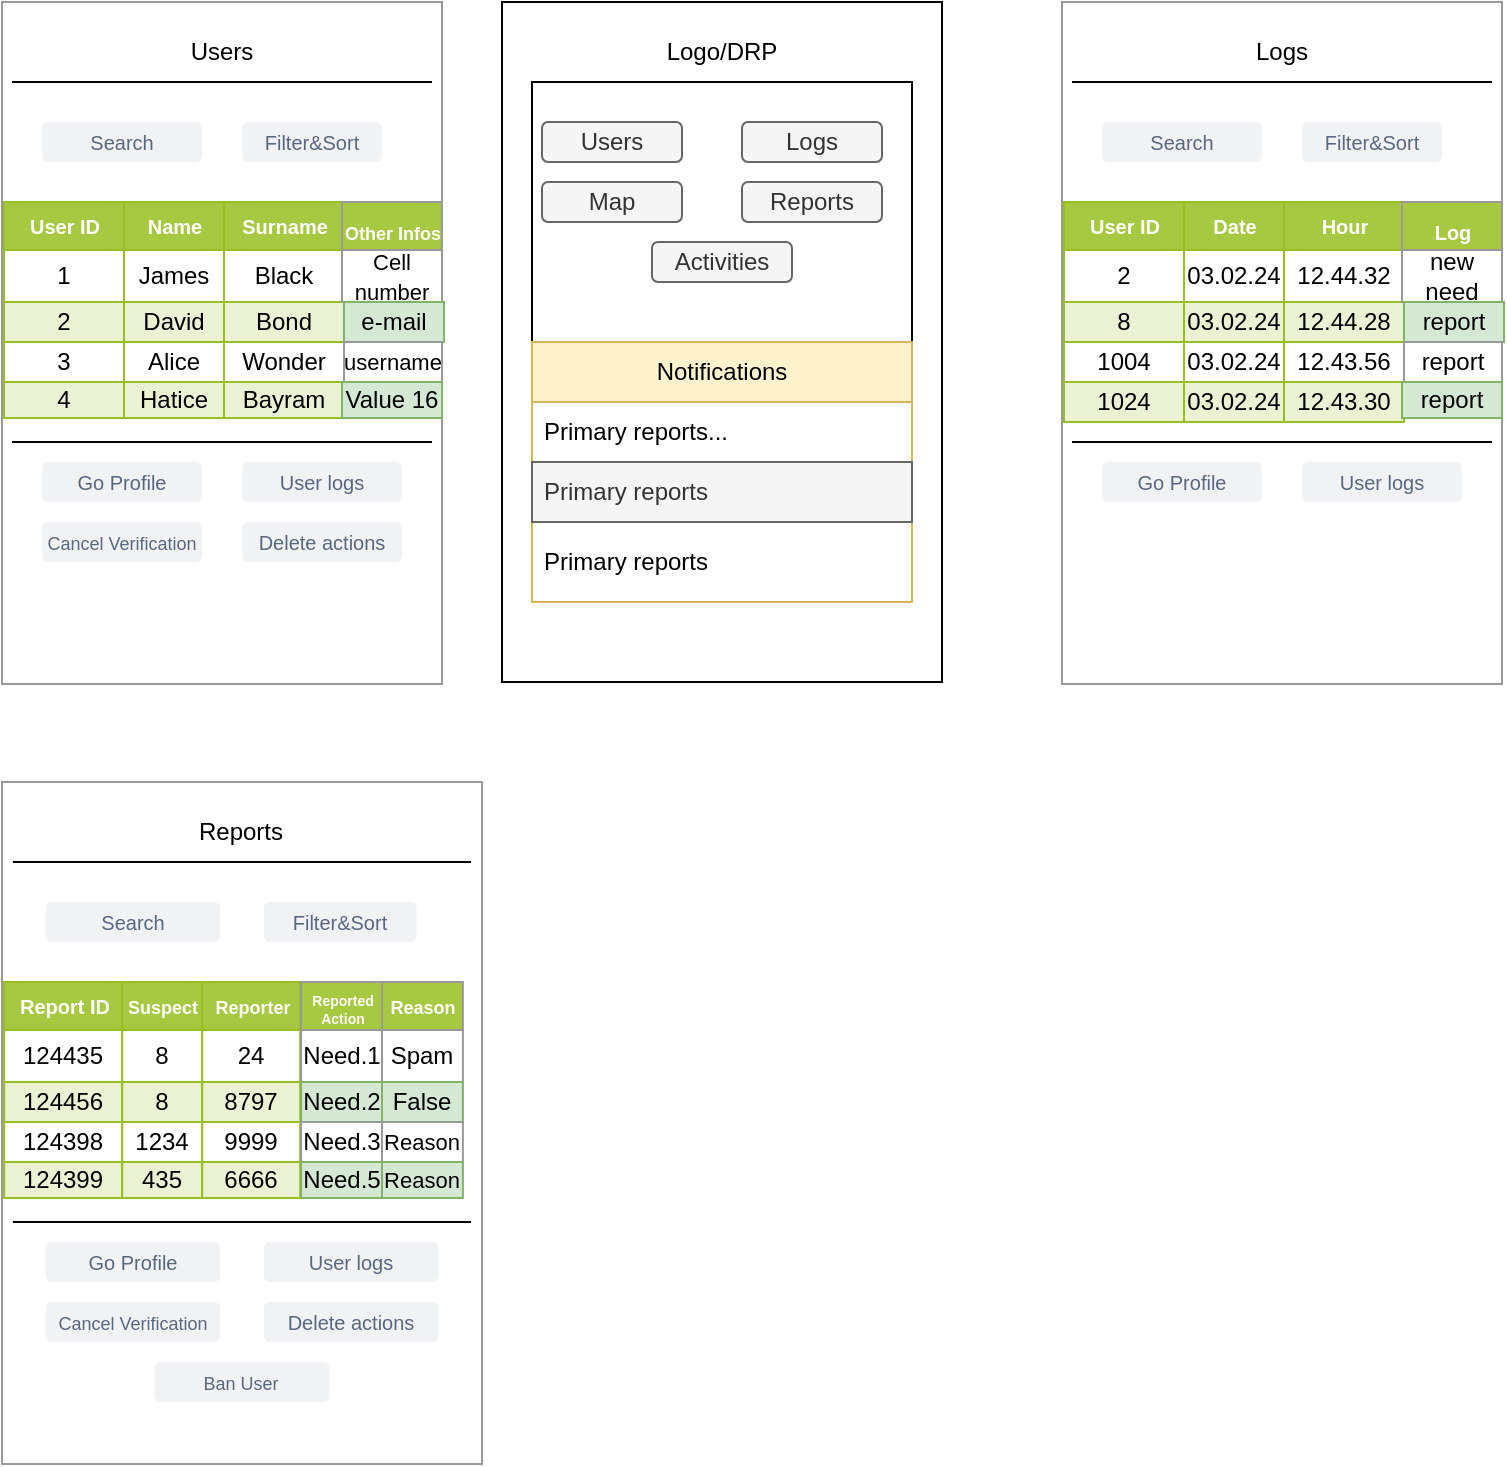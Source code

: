 <mxfile version="21.0.8" type="github">
  <diagram id="JFJ9GqwiRXFDPNCKY3ml" name="Admin">
    <mxGraphModel dx="984" dy="636" grid="1" gridSize="10" guides="1" tooltips="1" connect="1" arrows="1" fold="1" page="1" pageScale="1" pageWidth="850" pageHeight="1100" math="0" shadow="0">
      <root>
        <mxCell id="0" />
        <mxCell id="1" parent="0" />
        <mxCell id="a_XFMMOiHpq-BWFcsGN9-78" value="User" style="strokeWidth=1;shadow=0;dashed=0;align=center;html=1;shape=mxgraph.mockup.forms.rrect;rSize=0;strokeColor=#999999;fillColor=#ffffff;" parent="1" vertex="1">
          <mxGeometry x="40" y="30" width="220" height="341" as="geometry" />
        </mxCell>
        <mxCell id="a_XFMMOiHpq-BWFcsGN9-79" value="" style="strokeWidth=1;shadow=0;dashed=0;align=center;html=1;shape=mxgraph.mockup.forms.anchor;fontSize=12;fontColor=#666666;align=left;spacingLeft=0;resizeWidth=1;" parent="a_XFMMOiHpq-BWFcsGN9-78" vertex="1">
          <mxGeometry y="1" width="165" height="20" relative="1" as="geometry">
            <mxPoint x="10" y="-70" as="offset" />
          </mxGeometry>
        </mxCell>
        <mxCell id="a_XFMMOiHpq-BWFcsGN9-88" value="" style="endArrow=none;html=1;rounded=0;" parent="a_XFMMOiHpq-BWFcsGN9-78" edge="1">
          <mxGeometry width="50" height="50" relative="1" as="geometry">
            <mxPoint x="5" y="40" as="sourcePoint" />
            <mxPoint x="215" y="40" as="targetPoint" />
          </mxGeometry>
        </mxCell>
        <mxCell id="a_XFMMOiHpq-BWFcsGN9-90" value="" style="endArrow=none;html=1;rounded=0;" parent="a_XFMMOiHpq-BWFcsGN9-78" edge="1">
          <mxGeometry width="50" height="50" relative="1" as="geometry">
            <mxPoint x="5" y="220" as="sourcePoint" />
            <mxPoint x="215" y="220" as="targetPoint" />
          </mxGeometry>
        </mxCell>
        <mxCell id="a_XFMMOiHpq-BWFcsGN9-93" value="Search" style="rounded=1;fillColor=#F1F2F4;strokeColor=none;html=1;whiteSpace=wrap;fontColor=#596780;align=center;verticalAlign=middle;fontStyle=0;fontSize=10;sketch=0;" parent="a_XFMMOiHpq-BWFcsGN9-78" vertex="1">
          <mxGeometry x="20" y="60" width="80" height="20" as="geometry" />
        </mxCell>
        <mxCell id="a_XFMMOiHpq-BWFcsGN9-158" value="" style="edgeStyle=orthogonalEdgeStyle;rounded=0;orthogonalLoop=1;jettySize=auto;html=1;" parent="a_XFMMOiHpq-BWFcsGN9-78" source="a_XFMMOiHpq-BWFcsGN9-94" target="a_XFMMOiHpq-BWFcsGN9-96" edge="1">
          <mxGeometry relative="1" as="geometry" />
        </mxCell>
        <mxCell id="a_XFMMOiHpq-BWFcsGN9-94" value="" style="shape=image;html=1;verticalAlign=top;verticalLabelPosition=bottom;labelBackgroundColor=#ffffff;imageAspect=0;aspect=fixed;image=https://cdn3.iconfinder.com/data/icons/strokeline/128/revisi_03-128.png" parent="a_XFMMOiHpq-BWFcsGN9-78" vertex="1">
          <mxGeometry x="80" y="130" width="20" height="20" as="geometry" />
        </mxCell>
        <mxCell id="a_XFMMOiHpq-BWFcsGN9-95" value="Filter&amp;amp;Sort" style="rounded=1;fillColor=#F1F2F4;strokeColor=none;html=1;whiteSpace=wrap;fontColor=#596780;align=center;verticalAlign=middle;fontStyle=0;fontSize=10;sketch=0;" parent="a_XFMMOiHpq-BWFcsGN9-78" vertex="1">
          <mxGeometry x="120" y="60" width="70" height="20" as="geometry" />
        </mxCell>
        <mxCell id="a_XFMMOiHpq-BWFcsGN9-96" value="Assets" style="childLayout=tableLayout;recursiveResize=0;strokeColor=#98bf21;fillColor=#FF9999;shadow=0;" parent="a_XFMMOiHpq-BWFcsGN9-78" vertex="1">
          <mxGeometry x="1" y="100" width="170" height="107.5" as="geometry" />
        </mxCell>
        <mxCell id="a_XFMMOiHpq-BWFcsGN9-97" style="shape=tableRow;horizontal=0;startSize=0;swimlaneHead=0;swimlaneBody=0;top=0;left=0;bottom=0;right=0;dropTarget=0;collapsible=0;recursiveResize=0;expand=0;fontStyle=0;strokeColor=inherit;fillColor=#ffffff;" parent="a_XFMMOiHpq-BWFcsGN9-96" vertex="1">
          <mxGeometry width="170" height="24" as="geometry" />
        </mxCell>
        <mxCell id="a_XFMMOiHpq-BWFcsGN9-98" value="&lt;font style=&quot;font-size: 10px;&quot;&gt;User ID&lt;/font&gt;" style="connectable=0;recursiveResize=0;strokeColor=inherit;fillColor=#A7C942;align=center;fontStyle=1;fontColor=#FFFFFF;html=1;" parent="a_XFMMOiHpq-BWFcsGN9-97" vertex="1">
          <mxGeometry width="60" height="24" as="geometry">
            <mxRectangle width="60" height="24" as="alternateBounds" />
          </mxGeometry>
        </mxCell>
        <mxCell id="a_XFMMOiHpq-BWFcsGN9-99" value="&lt;font style=&quot;font-size: 10px;&quot;&gt;Name&lt;/font&gt;" style="connectable=0;recursiveResize=0;strokeColor=inherit;fillColor=#A7C942;align=center;fontStyle=1;fontColor=#FFFFFF;html=1;" parent="a_XFMMOiHpq-BWFcsGN9-97" vertex="1">
          <mxGeometry x="60" width="50" height="24" as="geometry">
            <mxRectangle width="50" height="24" as="alternateBounds" />
          </mxGeometry>
        </mxCell>
        <mxCell id="a_XFMMOiHpq-BWFcsGN9-100" value="&lt;font style=&quot;font-size: 10px;&quot;&gt;Surname&lt;/font&gt;" style="connectable=0;recursiveResize=0;strokeColor=inherit;fillColor=#A7C942;align=center;fontStyle=1;fontColor=#FFFFFF;html=1;" parent="a_XFMMOiHpq-BWFcsGN9-97" vertex="1">
          <mxGeometry x="110" width="60" height="24" as="geometry">
            <mxRectangle width="60" height="24" as="alternateBounds" />
          </mxGeometry>
        </mxCell>
        <mxCell id="a_XFMMOiHpq-BWFcsGN9-101" value="" style="shape=tableRow;horizontal=0;startSize=0;swimlaneHead=0;swimlaneBody=0;top=0;left=0;bottom=0;right=0;dropTarget=0;collapsible=0;recursiveResize=0;expand=0;fontStyle=0;strokeColor=inherit;fillColor=#ffffff;" parent="a_XFMMOiHpq-BWFcsGN9-96" vertex="1">
          <mxGeometry y="24" width="170" height="26" as="geometry" />
        </mxCell>
        <mxCell id="a_XFMMOiHpq-BWFcsGN9-102" value="1" style="connectable=0;recursiveResize=0;strokeColor=inherit;fillColor=inherit;align=center;whiteSpace=wrap;html=1;" parent="a_XFMMOiHpq-BWFcsGN9-101" vertex="1">
          <mxGeometry width="60" height="26" as="geometry">
            <mxRectangle width="60" height="26" as="alternateBounds" />
          </mxGeometry>
        </mxCell>
        <mxCell id="a_XFMMOiHpq-BWFcsGN9-103" value="James" style="connectable=0;recursiveResize=0;strokeColor=inherit;fillColor=inherit;align=center;whiteSpace=wrap;html=1;" parent="a_XFMMOiHpq-BWFcsGN9-101" vertex="1">
          <mxGeometry x="60" width="50" height="26" as="geometry">
            <mxRectangle width="50" height="26" as="alternateBounds" />
          </mxGeometry>
        </mxCell>
        <mxCell id="a_XFMMOiHpq-BWFcsGN9-104" value="Black" style="connectable=0;recursiveResize=0;strokeColor=inherit;fillColor=inherit;align=center;whiteSpace=wrap;html=1;" parent="a_XFMMOiHpq-BWFcsGN9-101" vertex="1">
          <mxGeometry x="110" width="60" height="26" as="geometry">
            <mxRectangle width="60" height="26" as="alternateBounds" />
          </mxGeometry>
        </mxCell>
        <mxCell id="a_XFMMOiHpq-BWFcsGN9-105" value="" style="shape=tableRow;horizontal=0;startSize=0;swimlaneHead=0;swimlaneBody=0;top=0;left=0;bottom=0;right=0;dropTarget=0;collapsible=0;recursiveResize=0;expand=0;fontStyle=1;strokeColor=inherit;fillColor=#EAF2D3;" parent="a_XFMMOiHpq-BWFcsGN9-96" vertex="1">
          <mxGeometry y="50" width="170" height="20" as="geometry" />
        </mxCell>
        <mxCell id="a_XFMMOiHpq-BWFcsGN9-106" value="2" style="connectable=0;recursiveResize=0;strokeColor=inherit;fillColor=inherit;whiteSpace=wrap;html=1;" parent="a_XFMMOiHpq-BWFcsGN9-105" vertex="1">
          <mxGeometry width="60" height="20" as="geometry">
            <mxRectangle width="60" height="20" as="alternateBounds" />
          </mxGeometry>
        </mxCell>
        <mxCell id="a_XFMMOiHpq-BWFcsGN9-107" value="David" style="connectable=0;recursiveResize=0;strokeColor=inherit;fillColor=inherit;whiteSpace=wrap;html=1;" parent="a_XFMMOiHpq-BWFcsGN9-105" vertex="1">
          <mxGeometry x="60" width="50" height="20" as="geometry">
            <mxRectangle width="50" height="20" as="alternateBounds" />
          </mxGeometry>
        </mxCell>
        <mxCell id="a_XFMMOiHpq-BWFcsGN9-108" value="Bond" style="connectable=0;recursiveResize=0;strokeColor=inherit;fillColor=inherit;whiteSpace=wrap;html=1;" parent="a_XFMMOiHpq-BWFcsGN9-105" vertex="1">
          <mxGeometry x="110" width="60" height="20" as="geometry">
            <mxRectangle width="60" height="20" as="alternateBounds" />
          </mxGeometry>
        </mxCell>
        <mxCell id="a_XFMMOiHpq-BWFcsGN9-109" value="" style="shape=tableRow;horizontal=0;startSize=0;swimlaneHead=0;swimlaneBody=0;top=0;left=0;bottom=0;right=0;dropTarget=0;collapsible=0;recursiveResize=0;expand=0;fontStyle=0;strokeColor=inherit;fillColor=#ffffff;" parent="a_XFMMOiHpq-BWFcsGN9-96" vertex="1">
          <mxGeometry y="70" width="170" height="20" as="geometry" />
        </mxCell>
        <mxCell id="a_XFMMOiHpq-BWFcsGN9-110" value="3" style="connectable=0;recursiveResize=0;strokeColor=inherit;fillColor=inherit;fontStyle=0;align=center;whiteSpace=wrap;html=1;" parent="a_XFMMOiHpq-BWFcsGN9-109" vertex="1">
          <mxGeometry width="60" height="20" as="geometry">
            <mxRectangle width="60" height="20" as="alternateBounds" />
          </mxGeometry>
        </mxCell>
        <mxCell id="a_XFMMOiHpq-BWFcsGN9-111" value="Alice" style="connectable=0;recursiveResize=0;strokeColor=inherit;fillColor=inherit;fontStyle=0;align=center;whiteSpace=wrap;html=1;" parent="a_XFMMOiHpq-BWFcsGN9-109" vertex="1">
          <mxGeometry x="60" width="50" height="20" as="geometry">
            <mxRectangle width="50" height="20" as="alternateBounds" />
          </mxGeometry>
        </mxCell>
        <mxCell id="a_XFMMOiHpq-BWFcsGN9-112" value="Wonder" style="connectable=0;recursiveResize=0;strokeColor=inherit;fillColor=inherit;fontStyle=0;align=center;whiteSpace=wrap;html=1;" parent="a_XFMMOiHpq-BWFcsGN9-109" vertex="1">
          <mxGeometry x="110" width="60" height="20" as="geometry">
            <mxRectangle width="60" height="20" as="alternateBounds" />
          </mxGeometry>
        </mxCell>
        <mxCell id="a_XFMMOiHpq-BWFcsGN9-113" value="" style="shape=tableRow;horizontal=0;startSize=0;swimlaneHead=0;swimlaneBody=0;top=0;left=0;bottom=0;right=0;dropTarget=0;collapsible=0;recursiveResize=0;expand=0;fontStyle=1;strokeColor=inherit;fillColor=#EAF2D3;" parent="a_XFMMOiHpq-BWFcsGN9-96" vertex="1">
          <mxGeometry y="90" width="170" height="18" as="geometry" />
        </mxCell>
        <mxCell id="a_XFMMOiHpq-BWFcsGN9-114" value="4" style="connectable=0;recursiveResize=0;strokeColor=inherit;fillColor=inherit;whiteSpace=wrap;html=1;" parent="a_XFMMOiHpq-BWFcsGN9-113" vertex="1">
          <mxGeometry width="60" height="18" as="geometry">
            <mxRectangle width="60" height="18" as="alternateBounds" />
          </mxGeometry>
        </mxCell>
        <mxCell id="a_XFMMOiHpq-BWFcsGN9-115" value="Hatice" style="connectable=0;recursiveResize=0;strokeColor=inherit;fillColor=inherit;whiteSpace=wrap;html=1;" parent="a_XFMMOiHpq-BWFcsGN9-113" vertex="1">
          <mxGeometry x="60" width="50" height="18" as="geometry">
            <mxRectangle width="50" height="18" as="alternateBounds" />
          </mxGeometry>
        </mxCell>
        <mxCell id="a_XFMMOiHpq-BWFcsGN9-116" value="Bayram" style="connectable=0;recursiveResize=0;strokeColor=inherit;fillColor=inherit;whiteSpace=wrap;html=1;" parent="a_XFMMOiHpq-BWFcsGN9-113" vertex="1">
          <mxGeometry x="110" width="60" height="18" as="geometry">
            <mxRectangle width="60" height="18" as="alternateBounds" />
          </mxGeometry>
        </mxCell>
        <mxCell id="a_XFMMOiHpq-BWFcsGN9-117" value="&lt;font style=&quot;font-size: 9px;&quot;&gt;Other Infos&lt;/font&gt;" style="connectable=0;recursiveResize=0;strokeColor=inherit;fillColor=#A7C942;align=center;fontStyle=1;fontColor=#FFFFFF;html=1;" parent="a_XFMMOiHpq-BWFcsGN9-78" vertex="1">
          <mxGeometry x="170" y="100" width="50" height="30" as="geometry">
            <mxRectangle width="57" height="24" as="alternateBounds" />
          </mxGeometry>
        </mxCell>
        <mxCell id="a_XFMMOiHpq-BWFcsGN9-118" value="&lt;font style=&quot;font-size: 11px;&quot;&gt;Cell number&lt;/font&gt;" style="connectable=0;recursiveResize=0;strokeColor=inherit;fillColor=inherit;align=center;whiteSpace=wrap;html=1;" parent="a_XFMMOiHpq-BWFcsGN9-78" vertex="1">
          <mxGeometry x="170" y="124" width="50" height="26" as="geometry">
            <mxRectangle width="57" height="26" as="alternateBounds" />
          </mxGeometry>
        </mxCell>
        <mxCell id="a_XFMMOiHpq-BWFcsGN9-119" value="e-mail" style="connectable=0;recursiveResize=0;strokeColor=#82b366;fillColor=#d5e8d4;whiteSpace=wrap;html=1;" parent="a_XFMMOiHpq-BWFcsGN9-78" vertex="1">
          <mxGeometry x="171" y="150" width="50" height="20" as="geometry">
            <mxRectangle width="57" height="20" as="alternateBounds" />
          </mxGeometry>
        </mxCell>
        <mxCell id="a_XFMMOiHpq-BWFcsGN9-120" value="&lt;font style=&quot;font-size: 11px;&quot;&gt;username&lt;/font&gt;" style="connectable=0;recursiveResize=0;strokeColor=inherit;fillColor=inherit;fontStyle=0;align=center;whiteSpace=wrap;html=1;" parent="a_XFMMOiHpq-BWFcsGN9-78" vertex="1">
          <mxGeometry x="171" y="170" width="49" height="20" as="geometry">
            <mxRectangle width="57" height="20" as="alternateBounds" />
          </mxGeometry>
        </mxCell>
        <mxCell id="a_XFMMOiHpq-BWFcsGN9-121" value="Value 16" style="connectable=0;recursiveResize=0;strokeColor=#82b366;fillColor=#d5e8d4;whiteSpace=wrap;html=1;" parent="a_XFMMOiHpq-BWFcsGN9-78" vertex="1">
          <mxGeometry x="170" y="190" width="50" height="18" as="geometry">
            <mxRectangle width="57" height="18" as="alternateBounds" />
          </mxGeometry>
        </mxCell>
        <mxCell id="b4JDt71XPenhXXQClvil-2" value="&lt;font style=&quot;font-size: 9px;&quot;&gt;Cancel Verification&lt;/font&gt;" style="rounded=1;fillColor=#F1F2F4;strokeColor=none;html=1;whiteSpace=wrap;fontColor=#596780;align=center;verticalAlign=middle;fontStyle=0;fontSize=10;sketch=0;" parent="a_XFMMOiHpq-BWFcsGN9-78" vertex="1">
          <mxGeometry x="20" y="260" width="80" height="20" as="geometry" />
        </mxCell>
        <mxCell id="b4JDt71XPenhXXQClvil-3" value="Go Profile" style="rounded=1;fillColor=#F1F2F4;strokeColor=none;html=1;whiteSpace=wrap;fontColor=#596780;align=center;verticalAlign=middle;fontStyle=0;fontSize=10;sketch=0;" parent="a_XFMMOiHpq-BWFcsGN9-78" vertex="1">
          <mxGeometry x="20" y="230" width="80" height="20" as="geometry" />
        </mxCell>
        <mxCell id="btHB53rSfQR_qLDZDfpf-1" value="User logs" style="rounded=1;fillColor=#F1F2F4;strokeColor=none;html=1;whiteSpace=wrap;fontColor=#596780;align=center;verticalAlign=middle;fontStyle=0;fontSize=10;sketch=0;" parent="a_XFMMOiHpq-BWFcsGN9-78" vertex="1">
          <mxGeometry x="120" y="230" width="80" height="20" as="geometry" />
        </mxCell>
        <mxCell id="btHB53rSfQR_qLDZDfpf-2" value="Delete actions" style="rounded=1;fillColor=#F1F2F4;strokeColor=none;html=1;whiteSpace=wrap;fontColor=#596780;align=center;verticalAlign=middle;fontStyle=0;fontSize=10;sketch=0;" parent="a_XFMMOiHpq-BWFcsGN9-78" vertex="1">
          <mxGeometry x="120" y="260" width="80" height="20" as="geometry" />
        </mxCell>
        <mxCell id="WUFlmhBa6XlnUW2gZRYd-40" value="Users" style="text;html=1;strokeColor=none;fillColor=none;align=center;verticalAlign=middle;whiteSpace=wrap;rounded=0;" vertex="1" parent="a_XFMMOiHpq-BWFcsGN9-78">
          <mxGeometry x="80" y="10" width="60" height="30" as="geometry" />
        </mxCell>
        <mxCell id="a_XFMMOiHpq-BWFcsGN9-122" value="" style="rounded=0;whiteSpace=wrap;html=1;" parent="1" vertex="1">
          <mxGeometry x="290" y="30" width="220" height="340" as="geometry" />
        </mxCell>
        <mxCell id="a_XFMMOiHpq-BWFcsGN9-123" value="" style="rounded=0;whiteSpace=wrap;html=1;" parent="1" vertex="1">
          <mxGeometry x="305" y="70" width="190" height="260" as="geometry" />
        </mxCell>
        <mxCell id="a_XFMMOiHpq-BWFcsGN9-153" value="Users" style="rounded=1;whiteSpace=wrap;html=1;fillColor=#f5f5f5;fontColor=#333333;strokeColor=#666666;" parent="1" vertex="1">
          <mxGeometry x="310" y="90" width="70" height="20" as="geometry" />
        </mxCell>
        <mxCell id="a_XFMMOiHpq-BWFcsGN9-154" value="Reports" style="rounded=1;whiteSpace=wrap;html=1;fillColor=#f5f5f5;fontColor=#333333;strokeColor=#666666;" parent="1" vertex="1">
          <mxGeometry x="410" y="120" width="70" height="20" as="geometry" />
        </mxCell>
        <mxCell id="a_XFMMOiHpq-BWFcsGN9-155" value="Logs" style="rounded=1;whiteSpace=wrap;html=1;fillColor=#f5f5f5;fontColor=#333333;strokeColor=#666666;" parent="1" vertex="1">
          <mxGeometry x="410" y="90" width="70" height="20" as="geometry" />
        </mxCell>
        <mxCell id="a_XFMMOiHpq-BWFcsGN9-80" value="Logo/DRP" style="text;html=1;strokeColor=none;fillColor=none;align=center;verticalAlign=middle;whiteSpace=wrap;rounded=0;" parent="1" vertex="1">
          <mxGeometry x="370" y="40" width="60" height="30" as="geometry" />
        </mxCell>
        <mxCell id="a_XFMMOiHpq-BWFcsGN9-159" value="Map" style="rounded=1;whiteSpace=wrap;html=1;fillColor=#f5f5f5;fontColor=#333333;strokeColor=#666666;" parent="1" vertex="1">
          <mxGeometry x="310" y="120" width="70" height="20" as="geometry" />
        </mxCell>
        <mxCell id="sBo2OwozDo9wRwstZSFg-1" value="Activities" style="rounded=1;whiteSpace=wrap;html=1;fillColor=#f5f5f5;fontColor=#333333;strokeColor=#666666;" parent="1" vertex="1">
          <mxGeometry x="365" y="150" width="70" height="20" as="geometry" />
        </mxCell>
        <mxCell id="sBo2OwozDo9wRwstZSFg-2" value="Notifications" style="swimlane;fontStyle=0;childLayout=stackLayout;horizontal=1;startSize=30;horizontalStack=0;resizeParent=1;resizeParentMax=0;resizeLast=0;collapsible=1;marginBottom=0;whiteSpace=wrap;html=1;fillColor=#fff2cc;strokeColor=#d6b656;" parent="1" vertex="1">
          <mxGeometry x="305" y="200" width="190" height="130" as="geometry">
            <mxRectangle x="305" y="200" width="60" height="30" as="alternateBounds" />
          </mxGeometry>
        </mxCell>
        <mxCell id="sBo2OwozDo9wRwstZSFg-3" value="Primary reports..." style="text;align=left;verticalAlign=middle;spacingLeft=4;spacingRight=4;overflow=hidden;points=[[0,0.5],[1,0.5]];portConstraint=eastwest;rotatable=0;whiteSpace=wrap;html=1;" parent="sBo2OwozDo9wRwstZSFg-2" vertex="1">
          <mxGeometry y="30" width="190" height="30" as="geometry" />
        </mxCell>
        <mxCell id="sBo2OwozDo9wRwstZSFg-4" value="Primary reports" style="text;strokeColor=#666666;fillColor=#f5f5f5;align=left;verticalAlign=middle;spacingLeft=4;spacingRight=4;overflow=hidden;points=[[0,0.5],[1,0.5]];portConstraint=eastwest;rotatable=0;whiteSpace=wrap;html=1;fontColor=#333333;" parent="sBo2OwozDo9wRwstZSFg-2" vertex="1">
          <mxGeometry y="60" width="190" height="30" as="geometry" />
        </mxCell>
        <mxCell id="sBo2OwozDo9wRwstZSFg-5" value="Primary reports" style="text;strokeColor=none;fillColor=none;align=left;verticalAlign=middle;spacingLeft=4;spacingRight=4;overflow=hidden;points=[[0,0.5],[1,0.5]];portConstraint=eastwest;rotatable=0;whiteSpace=wrap;html=1;" parent="sBo2OwozDo9wRwstZSFg-2" vertex="1">
          <mxGeometry y="90" width="190" height="40" as="geometry" />
        </mxCell>
        <mxCell id="WUFlmhBa6XlnUW2gZRYd-1" value="" style="strokeWidth=1;shadow=0;dashed=0;align=center;html=1;shape=mxgraph.mockup.forms.rrect;rSize=0;strokeColor=#999999;fillColor=#ffffff;" vertex="1" parent="1">
          <mxGeometry x="570" y="30" width="220" height="341" as="geometry" />
        </mxCell>
        <mxCell id="WUFlmhBa6XlnUW2gZRYd-2" value="" style="strokeWidth=1;shadow=0;dashed=0;align=center;html=1;shape=mxgraph.mockup.forms.anchor;fontSize=12;fontColor=#666666;align=left;spacingLeft=0;resizeWidth=1;" vertex="1" parent="WUFlmhBa6XlnUW2gZRYd-1">
          <mxGeometry y="1" width="165" height="20" relative="1" as="geometry">
            <mxPoint x="10" y="-70" as="offset" />
          </mxGeometry>
        </mxCell>
        <mxCell id="WUFlmhBa6XlnUW2gZRYd-3" value="" style="endArrow=none;html=1;rounded=0;" edge="1" parent="WUFlmhBa6XlnUW2gZRYd-1">
          <mxGeometry width="50" height="50" relative="1" as="geometry">
            <mxPoint x="5" y="40" as="sourcePoint" />
            <mxPoint x="215" y="40" as="targetPoint" />
          </mxGeometry>
        </mxCell>
        <mxCell id="WUFlmhBa6XlnUW2gZRYd-4" value="" style="endArrow=none;html=1;rounded=0;" edge="1" parent="WUFlmhBa6XlnUW2gZRYd-1">
          <mxGeometry width="50" height="50" relative="1" as="geometry">
            <mxPoint x="5" y="220" as="sourcePoint" />
            <mxPoint x="215" y="220" as="targetPoint" />
          </mxGeometry>
        </mxCell>
        <mxCell id="WUFlmhBa6XlnUW2gZRYd-5" value="Search" style="rounded=1;fillColor=#F1F2F4;strokeColor=none;html=1;whiteSpace=wrap;fontColor=#596780;align=center;verticalAlign=middle;fontStyle=0;fontSize=10;sketch=0;" vertex="1" parent="WUFlmhBa6XlnUW2gZRYd-1">
          <mxGeometry x="20" y="60" width="80" height="20" as="geometry" />
        </mxCell>
        <mxCell id="WUFlmhBa6XlnUW2gZRYd-6" value="" style="edgeStyle=orthogonalEdgeStyle;rounded=0;orthogonalLoop=1;jettySize=auto;html=1;" edge="1" parent="WUFlmhBa6XlnUW2gZRYd-1" source="WUFlmhBa6XlnUW2gZRYd-7" target="WUFlmhBa6XlnUW2gZRYd-9">
          <mxGeometry relative="1" as="geometry" />
        </mxCell>
        <mxCell id="WUFlmhBa6XlnUW2gZRYd-7" value="" style="shape=image;html=1;verticalAlign=top;verticalLabelPosition=bottom;labelBackgroundColor=#ffffff;imageAspect=0;aspect=fixed;image=https://cdn3.iconfinder.com/data/icons/strokeline/128/revisi_03-128.png" vertex="1" parent="WUFlmhBa6XlnUW2gZRYd-1">
          <mxGeometry x="80" y="130" width="20" height="20" as="geometry" />
        </mxCell>
        <mxCell id="WUFlmhBa6XlnUW2gZRYd-8" value="Filter&amp;amp;Sort" style="rounded=1;fillColor=#F1F2F4;strokeColor=none;html=1;whiteSpace=wrap;fontColor=#596780;align=center;verticalAlign=middle;fontStyle=0;fontSize=10;sketch=0;" vertex="1" parent="WUFlmhBa6XlnUW2gZRYd-1">
          <mxGeometry x="120" y="60" width="70" height="20" as="geometry" />
        </mxCell>
        <mxCell id="WUFlmhBa6XlnUW2gZRYd-9" value="Assets" style="childLayout=tableLayout;recursiveResize=0;strokeColor=#98bf21;fillColor=#FF9999;shadow=0;" vertex="1" parent="WUFlmhBa6XlnUW2gZRYd-1">
          <mxGeometry x="1" y="100" width="170" height="109.5" as="geometry" />
        </mxCell>
        <mxCell id="WUFlmhBa6XlnUW2gZRYd-10" style="shape=tableRow;horizontal=0;startSize=0;swimlaneHead=0;swimlaneBody=0;top=0;left=0;bottom=0;right=0;dropTarget=0;collapsible=0;recursiveResize=0;expand=0;fontStyle=0;strokeColor=inherit;fillColor=#ffffff;" vertex="1" parent="WUFlmhBa6XlnUW2gZRYd-9">
          <mxGeometry width="170" height="24" as="geometry" />
        </mxCell>
        <mxCell id="WUFlmhBa6XlnUW2gZRYd-11" value="&lt;font style=&quot;font-size: 10px;&quot;&gt;User ID&lt;/font&gt;" style="connectable=0;recursiveResize=0;strokeColor=inherit;fillColor=#A7C942;align=center;fontStyle=1;fontColor=#FFFFFF;html=1;" vertex="1" parent="WUFlmhBa6XlnUW2gZRYd-10">
          <mxGeometry width="60" height="24" as="geometry">
            <mxRectangle width="60" height="24" as="alternateBounds" />
          </mxGeometry>
        </mxCell>
        <mxCell id="WUFlmhBa6XlnUW2gZRYd-12" value="&lt;span style=&quot;font-size: 10px;&quot;&gt;Date&lt;/span&gt;" style="connectable=0;recursiveResize=0;strokeColor=inherit;fillColor=#A7C942;align=center;fontStyle=1;fontColor=#FFFFFF;html=1;" vertex="1" parent="WUFlmhBa6XlnUW2gZRYd-10">
          <mxGeometry x="60" width="50" height="24" as="geometry">
            <mxRectangle width="50" height="24" as="alternateBounds" />
          </mxGeometry>
        </mxCell>
        <mxCell id="WUFlmhBa6XlnUW2gZRYd-13" value="&lt;font style=&quot;font-size: 10px;&quot;&gt;Hour&lt;/font&gt;" style="connectable=0;recursiveResize=0;strokeColor=inherit;fillColor=#A7C942;align=center;fontStyle=1;fontColor=#FFFFFF;html=1;" vertex="1" parent="WUFlmhBa6XlnUW2gZRYd-10">
          <mxGeometry x="110" width="60" height="24" as="geometry">
            <mxRectangle width="60" height="24" as="alternateBounds" />
          </mxGeometry>
        </mxCell>
        <mxCell id="WUFlmhBa6XlnUW2gZRYd-14" value="" style="shape=tableRow;horizontal=0;startSize=0;swimlaneHead=0;swimlaneBody=0;top=0;left=0;bottom=0;right=0;dropTarget=0;collapsible=0;recursiveResize=0;expand=0;fontStyle=0;strokeColor=inherit;fillColor=#ffffff;" vertex="1" parent="WUFlmhBa6XlnUW2gZRYd-9">
          <mxGeometry y="24" width="170" height="26" as="geometry" />
        </mxCell>
        <mxCell id="WUFlmhBa6XlnUW2gZRYd-15" value="2" style="connectable=0;recursiveResize=0;strokeColor=inherit;fillColor=inherit;align=center;whiteSpace=wrap;html=1;" vertex="1" parent="WUFlmhBa6XlnUW2gZRYd-14">
          <mxGeometry width="60" height="26" as="geometry">
            <mxRectangle width="60" height="26" as="alternateBounds" />
          </mxGeometry>
        </mxCell>
        <mxCell id="WUFlmhBa6XlnUW2gZRYd-16" value="03.02.24" style="connectable=0;recursiveResize=0;strokeColor=inherit;fillColor=inherit;align=center;whiteSpace=wrap;html=1;" vertex="1" parent="WUFlmhBa6XlnUW2gZRYd-14">
          <mxGeometry x="60" width="50" height="26" as="geometry">
            <mxRectangle width="50" height="26" as="alternateBounds" />
          </mxGeometry>
        </mxCell>
        <mxCell id="WUFlmhBa6XlnUW2gZRYd-17" value="12.44.32" style="connectable=0;recursiveResize=0;strokeColor=inherit;fillColor=inherit;align=center;whiteSpace=wrap;html=1;" vertex="1" parent="WUFlmhBa6XlnUW2gZRYd-14">
          <mxGeometry x="110" width="60" height="26" as="geometry">
            <mxRectangle width="60" height="26" as="alternateBounds" />
          </mxGeometry>
        </mxCell>
        <mxCell id="WUFlmhBa6XlnUW2gZRYd-18" value="" style="shape=tableRow;horizontal=0;startSize=0;swimlaneHead=0;swimlaneBody=0;top=0;left=0;bottom=0;right=0;dropTarget=0;collapsible=0;recursiveResize=0;expand=0;fontStyle=1;strokeColor=inherit;fillColor=#EAF2D3;" vertex="1" parent="WUFlmhBa6XlnUW2gZRYd-9">
          <mxGeometry y="50" width="170" height="20" as="geometry" />
        </mxCell>
        <mxCell id="WUFlmhBa6XlnUW2gZRYd-19" value="8" style="connectable=0;recursiveResize=0;strokeColor=inherit;fillColor=inherit;whiteSpace=wrap;html=1;" vertex="1" parent="WUFlmhBa6XlnUW2gZRYd-18">
          <mxGeometry width="60" height="20" as="geometry">
            <mxRectangle width="60" height="20" as="alternateBounds" />
          </mxGeometry>
        </mxCell>
        <mxCell id="WUFlmhBa6XlnUW2gZRYd-20" value="03.02.24" style="connectable=0;recursiveResize=0;strokeColor=inherit;fillColor=inherit;whiteSpace=wrap;html=1;" vertex="1" parent="WUFlmhBa6XlnUW2gZRYd-18">
          <mxGeometry x="60" width="50" height="20" as="geometry">
            <mxRectangle width="50" height="20" as="alternateBounds" />
          </mxGeometry>
        </mxCell>
        <mxCell id="WUFlmhBa6XlnUW2gZRYd-21" value="12.44.28" style="connectable=0;recursiveResize=0;strokeColor=inherit;fillColor=inherit;whiteSpace=wrap;html=1;" vertex="1" parent="WUFlmhBa6XlnUW2gZRYd-18">
          <mxGeometry x="110" width="60" height="20" as="geometry">
            <mxRectangle width="60" height="20" as="alternateBounds" />
          </mxGeometry>
        </mxCell>
        <mxCell id="WUFlmhBa6XlnUW2gZRYd-22" value="" style="shape=tableRow;horizontal=0;startSize=0;swimlaneHead=0;swimlaneBody=0;top=0;left=0;bottom=0;right=0;dropTarget=0;collapsible=0;recursiveResize=0;expand=0;fontStyle=0;strokeColor=inherit;fillColor=#ffffff;" vertex="1" parent="WUFlmhBa6XlnUW2gZRYd-9">
          <mxGeometry y="70" width="170" height="20" as="geometry" />
        </mxCell>
        <mxCell id="WUFlmhBa6XlnUW2gZRYd-23" value="1004" style="connectable=0;recursiveResize=0;strokeColor=inherit;fillColor=inherit;fontStyle=0;align=center;whiteSpace=wrap;html=1;" vertex="1" parent="WUFlmhBa6XlnUW2gZRYd-22">
          <mxGeometry width="60" height="20" as="geometry">
            <mxRectangle width="60" height="20" as="alternateBounds" />
          </mxGeometry>
        </mxCell>
        <mxCell id="WUFlmhBa6XlnUW2gZRYd-24" value="03.02.24" style="connectable=0;recursiveResize=0;strokeColor=inherit;fillColor=inherit;fontStyle=0;align=center;whiteSpace=wrap;html=1;" vertex="1" parent="WUFlmhBa6XlnUW2gZRYd-22">
          <mxGeometry x="60" width="50" height="20" as="geometry">
            <mxRectangle width="50" height="20" as="alternateBounds" />
          </mxGeometry>
        </mxCell>
        <mxCell id="WUFlmhBa6XlnUW2gZRYd-25" value="12.43.56" style="connectable=0;recursiveResize=0;strokeColor=inherit;fillColor=inherit;fontStyle=0;align=center;whiteSpace=wrap;html=1;" vertex="1" parent="WUFlmhBa6XlnUW2gZRYd-22">
          <mxGeometry x="110" width="60" height="20" as="geometry">
            <mxRectangle width="60" height="20" as="alternateBounds" />
          </mxGeometry>
        </mxCell>
        <mxCell id="WUFlmhBa6XlnUW2gZRYd-26" value="" style="shape=tableRow;horizontal=0;startSize=0;swimlaneHead=0;swimlaneBody=0;top=0;left=0;bottom=0;right=0;dropTarget=0;collapsible=0;recursiveResize=0;expand=0;fontStyle=1;strokeColor=inherit;fillColor=#EAF2D3;" vertex="1" parent="WUFlmhBa6XlnUW2gZRYd-9">
          <mxGeometry y="90" width="170" height="20" as="geometry" />
        </mxCell>
        <mxCell id="WUFlmhBa6XlnUW2gZRYd-27" value="1024" style="connectable=0;recursiveResize=0;strokeColor=inherit;fillColor=inherit;whiteSpace=wrap;html=1;" vertex="1" parent="WUFlmhBa6XlnUW2gZRYd-26">
          <mxGeometry width="60" height="20" as="geometry">
            <mxRectangle width="60" height="20" as="alternateBounds" />
          </mxGeometry>
        </mxCell>
        <mxCell id="WUFlmhBa6XlnUW2gZRYd-28" value="03.02.24" style="connectable=0;recursiveResize=0;strokeColor=inherit;fillColor=inherit;whiteSpace=wrap;html=1;" vertex="1" parent="WUFlmhBa6XlnUW2gZRYd-26">
          <mxGeometry x="60" width="50" height="20" as="geometry">
            <mxRectangle width="50" height="20" as="alternateBounds" />
          </mxGeometry>
        </mxCell>
        <mxCell id="WUFlmhBa6XlnUW2gZRYd-29" value="12.43.30" style="connectable=0;recursiveResize=0;strokeColor=inherit;fillColor=inherit;whiteSpace=wrap;html=1;" vertex="1" parent="WUFlmhBa6XlnUW2gZRYd-26">
          <mxGeometry x="110" width="60" height="20" as="geometry">
            <mxRectangle width="60" height="20" as="alternateBounds" />
          </mxGeometry>
        </mxCell>
        <mxCell id="WUFlmhBa6XlnUW2gZRYd-30" value="&lt;font size=&quot;1&quot;&gt;Log&lt;/font&gt;" style="connectable=0;recursiveResize=0;strokeColor=inherit;fillColor=#A7C942;align=center;fontStyle=1;fontColor=#FFFFFF;html=1;" vertex="1" parent="WUFlmhBa6XlnUW2gZRYd-1">
          <mxGeometry x="170" y="100" width="50" height="30" as="geometry">
            <mxRectangle width="57" height="24" as="alternateBounds" />
          </mxGeometry>
        </mxCell>
        <mxCell id="WUFlmhBa6XlnUW2gZRYd-31" value="new need" style="connectable=0;recursiveResize=0;strokeColor=inherit;fillColor=inherit;align=center;whiteSpace=wrap;html=1;" vertex="1" parent="WUFlmhBa6XlnUW2gZRYd-1">
          <mxGeometry x="170" y="124" width="50" height="26" as="geometry">
            <mxRectangle width="57" height="26" as="alternateBounds" />
          </mxGeometry>
        </mxCell>
        <mxCell id="WUFlmhBa6XlnUW2gZRYd-32" value="report" style="connectable=0;recursiveResize=0;strokeColor=#82b366;fillColor=#d5e8d4;whiteSpace=wrap;html=1;" vertex="1" parent="WUFlmhBa6XlnUW2gZRYd-1">
          <mxGeometry x="171" y="150" width="50" height="20" as="geometry">
            <mxRectangle width="57" height="20" as="alternateBounds" />
          </mxGeometry>
        </mxCell>
        <mxCell id="WUFlmhBa6XlnUW2gZRYd-33" value="report" style="connectable=0;recursiveResize=0;strokeColor=inherit;fillColor=inherit;fontStyle=0;align=center;whiteSpace=wrap;html=1;" vertex="1" parent="WUFlmhBa6XlnUW2gZRYd-1">
          <mxGeometry x="171" y="170" width="49" height="20" as="geometry">
            <mxRectangle width="57" height="20" as="alternateBounds" />
          </mxGeometry>
        </mxCell>
        <mxCell id="WUFlmhBa6XlnUW2gZRYd-34" value="report" style="connectable=0;recursiveResize=0;strokeColor=#82b366;fillColor=#d5e8d4;whiteSpace=wrap;html=1;" vertex="1" parent="WUFlmhBa6XlnUW2gZRYd-1">
          <mxGeometry x="170" y="190" width="50" height="18" as="geometry">
            <mxRectangle width="57" height="18" as="alternateBounds" />
          </mxGeometry>
        </mxCell>
        <mxCell id="WUFlmhBa6XlnUW2gZRYd-36" value="Go Profile" style="rounded=1;fillColor=#F1F2F4;strokeColor=none;html=1;whiteSpace=wrap;fontColor=#596780;align=center;verticalAlign=middle;fontStyle=0;fontSize=10;sketch=0;" vertex="1" parent="WUFlmhBa6XlnUW2gZRYd-1">
          <mxGeometry x="20" y="230" width="80" height="20" as="geometry" />
        </mxCell>
        <mxCell id="WUFlmhBa6XlnUW2gZRYd-37" value="User logs" style="rounded=1;fillColor=#F1F2F4;strokeColor=none;html=1;whiteSpace=wrap;fontColor=#596780;align=center;verticalAlign=middle;fontStyle=0;fontSize=10;sketch=0;" vertex="1" parent="WUFlmhBa6XlnUW2gZRYd-1">
          <mxGeometry x="120" y="230" width="80" height="20" as="geometry" />
        </mxCell>
        <mxCell id="WUFlmhBa6XlnUW2gZRYd-39" value="Logs" style="text;html=1;strokeColor=none;fillColor=none;align=center;verticalAlign=middle;whiteSpace=wrap;rounded=0;" vertex="1" parent="WUFlmhBa6XlnUW2gZRYd-1">
          <mxGeometry x="80" y="10" width="60" height="30" as="geometry" />
        </mxCell>
        <mxCell id="WUFlmhBa6XlnUW2gZRYd-41" value="User" style="strokeWidth=1;shadow=0;dashed=0;align=center;html=1;shape=mxgraph.mockup.forms.rrect;rSize=0;strokeColor=#999999;fillColor=#ffffff;" vertex="1" parent="1">
          <mxGeometry x="40" y="420" width="240" height="341" as="geometry" />
        </mxCell>
        <mxCell id="WUFlmhBa6XlnUW2gZRYd-42" value="" style="strokeWidth=1;shadow=0;dashed=0;align=center;html=1;shape=mxgraph.mockup.forms.anchor;fontSize=12;fontColor=#666666;align=left;spacingLeft=0;resizeWidth=1;" vertex="1" parent="WUFlmhBa6XlnUW2gZRYd-41">
          <mxGeometry y="1" width="180.0" height="20" relative="1" as="geometry">
            <mxPoint x="10" y="-70" as="offset" />
          </mxGeometry>
        </mxCell>
        <mxCell id="WUFlmhBa6XlnUW2gZRYd-43" value="" style="endArrow=none;html=1;rounded=0;" edge="1" parent="WUFlmhBa6XlnUW2gZRYd-41">
          <mxGeometry width="50" height="50" relative="1" as="geometry">
            <mxPoint x="5.455" y="40" as="sourcePoint" />
            <mxPoint x="234.545" y="40" as="targetPoint" />
          </mxGeometry>
        </mxCell>
        <mxCell id="WUFlmhBa6XlnUW2gZRYd-44" value="" style="endArrow=none;html=1;rounded=0;" edge="1" parent="WUFlmhBa6XlnUW2gZRYd-41">
          <mxGeometry width="50" height="50" relative="1" as="geometry">
            <mxPoint x="5.455" y="220" as="sourcePoint" />
            <mxPoint x="234.545" y="220" as="targetPoint" />
          </mxGeometry>
        </mxCell>
        <mxCell id="WUFlmhBa6XlnUW2gZRYd-45" value="Search" style="rounded=1;fillColor=#F1F2F4;strokeColor=none;html=1;whiteSpace=wrap;fontColor=#596780;align=center;verticalAlign=middle;fontStyle=0;fontSize=10;sketch=0;" vertex="1" parent="WUFlmhBa6XlnUW2gZRYd-41">
          <mxGeometry x="21.818" y="60" width="87.273" height="20" as="geometry" />
        </mxCell>
        <mxCell id="WUFlmhBa6XlnUW2gZRYd-46" value="" style="edgeStyle=orthogonalEdgeStyle;rounded=0;orthogonalLoop=1;jettySize=auto;html=1;" edge="1" parent="WUFlmhBa6XlnUW2gZRYd-41" source="WUFlmhBa6XlnUW2gZRYd-47" target="WUFlmhBa6XlnUW2gZRYd-49">
          <mxGeometry relative="1" as="geometry" />
        </mxCell>
        <mxCell id="WUFlmhBa6XlnUW2gZRYd-47" value="" style="shape=image;html=1;verticalAlign=top;verticalLabelPosition=bottom;labelBackgroundColor=#ffffff;imageAspect=0;aspect=fixed;image=https://cdn3.iconfinder.com/data/icons/strokeline/128/revisi_03-128.png" vertex="1" parent="WUFlmhBa6XlnUW2gZRYd-41">
          <mxGeometry x="87.273" y="130" width="20" height="20" as="geometry" />
        </mxCell>
        <mxCell id="WUFlmhBa6XlnUW2gZRYd-48" value="Filter&amp;amp;Sort" style="rounded=1;fillColor=#F1F2F4;strokeColor=none;html=1;whiteSpace=wrap;fontColor=#596780;align=center;verticalAlign=middle;fontStyle=0;fontSize=10;sketch=0;" vertex="1" parent="WUFlmhBa6XlnUW2gZRYd-41">
          <mxGeometry x="130.909" y="60" width="76.364" height="20" as="geometry" />
        </mxCell>
        <mxCell id="WUFlmhBa6XlnUW2gZRYd-49" value="Assets" style="childLayout=tableLayout;recursiveResize=0;strokeColor=#98bf21;fillColor=#FF9999;shadow=0;" vertex="1" parent="WUFlmhBa6XlnUW2gZRYd-41">
          <mxGeometry x="1.091" y="100" width="148.455" height="107.5" as="geometry" />
        </mxCell>
        <mxCell id="WUFlmhBa6XlnUW2gZRYd-50" style="shape=tableRow;horizontal=0;startSize=0;swimlaneHead=0;swimlaneBody=0;top=0;left=0;bottom=0;right=0;dropTarget=0;collapsible=0;recursiveResize=0;expand=0;fontStyle=0;strokeColor=inherit;fillColor=#ffffff;" vertex="1" parent="WUFlmhBa6XlnUW2gZRYd-49">
          <mxGeometry width="148.455" height="24" as="geometry" />
        </mxCell>
        <mxCell id="WUFlmhBa6XlnUW2gZRYd-51" value="&lt;font style=&quot;font-size: 10px;&quot;&gt;Report ID&lt;/font&gt;" style="connectable=0;recursiveResize=0;strokeColor=inherit;fillColor=#A7C942;align=center;fontStyle=1;fontColor=#FFFFFF;html=1;" vertex="1" parent="WUFlmhBa6XlnUW2gZRYd-50">
          <mxGeometry width="59" height="24" as="geometry">
            <mxRectangle width="59" height="24" as="alternateBounds" />
          </mxGeometry>
        </mxCell>
        <mxCell id="WUFlmhBa6XlnUW2gZRYd-52" value="&lt;font style=&quot;&quot;&gt;&lt;font style=&quot;font-size: 9px;&quot;&gt;Suspect&lt;/font&gt;&lt;br&gt;&lt;/font&gt;" style="connectable=0;recursiveResize=0;strokeColor=inherit;fillColor=#A7C942;align=center;fontStyle=1;fontColor=#FFFFFF;html=1;" vertex="1" parent="WUFlmhBa6XlnUW2gZRYd-50">
          <mxGeometry x="59" width="40" height="24" as="geometry">
            <mxRectangle width="40" height="24" as="alternateBounds" />
          </mxGeometry>
        </mxCell>
        <mxCell id="WUFlmhBa6XlnUW2gZRYd-53" value="&lt;font style=&quot;font-size: 9px;&quot;&gt;Reporter&lt;/font&gt;" style="connectable=0;recursiveResize=0;strokeColor=inherit;fillColor=#A7C942;align=center;fontStyle=1;fontColor=#FFFFFF;html=1;" vertex="1" parent="WUFlmhBa6XlnUW2gZRYd-50">
          <mxGeometry x="99" width="49" height="24" as="geometry">
            <mxRectangle width="49" height="24" as="alternateBounds" />
          </mxGeometry>
        </mxCell>
        <mxCell id="WUFlmhBa6XlnUW2gZRYd-54" value="" style="shape=tableRow;horizontal=0;startSize=0;swimlaneHead=0;swimlaneBody=0;top=0;left=0;bottom=0;right=0;dropTarget=0;collapsible=0;recursiveResize=0;expand=0;fontStyle=0;strokeColor=inherit;fillColor=#ffffff;" vertex="1" parent="WUFlmhBa6XlnUW2gZRYd-49">
          <mxGeometry y="24" width="148.455" height="26" as="geometry" />
        </mxCell>
        <mxCell id="WUFlmhBa6XlnUW2gZRYd-55" value="124435" style="connectable=0;recursiveResize=0;strokeColor=inherit;fillColor=inherit;align=center;whiteSpace=wrap;html=1;" vertex="1" parent="WUFlmhBa6XlnUW2gZRYd-54">
          <mxGeometry width="59" height="26" as="geometry">
            <mxRectangle width="59" height="26" as="alternateBounds" />
          </mxGeometry>
        </mxCell>
        <mxCell id="WUFlmhBa6XlnUW2gZRYd-56" value="8" style="connectable=0;recursiveResize=0;strokeColor=inherit;fillColor=inherit;align=center;whiteSpace=wrap;html=1;" vertex="1" parent="WUFlmhBa6XlnUW2gZRYd-54">
          <mxGeometry x="59" width="40" height="26" as="geometry">
            <mxRectangle width="40" height="26" as="alternateBounds" />
          </mxGeometry>
        </mxCell>
        <mxCell id="WUFlmhBa6XlnUW2gZRYd-57" value="24" style="connectable=0;recursiveResize=0;strokeColor=inherit;fillColor=inherit;align=center;whiteSpace=wrap;html=1;" vertex="1" parent="WUFlmhBa6XlnUW2gZRYd-54">
          <mxGeometry x="99" width="49" height="26" as="geometry">
            <mxRectangle width="49" height="26" as="alternateBounds" />
          </mxGeometry>
        </mxCell>
        <mxCell id="WUFlmhBa6XlnUW2gZRYd-58" value="" style="shape=tableRow;horizontal=0;startSize=0;swimlaneHead=0;swimlaneBody=0;top=0;left=0;bottom=0;right=0;dropTarget=0;collapsible=0;recursiveResize=0;expand=0;fontStyle=1;strokeColor=inherit;fillColor=#EAF2D3;" vertex="1" parent="WUFlmhBa6XlnUW2gZRYd-49">
          <mxGeometry y="50" width="148.455" height="20" as="geometry" />
        </mxCell>
        <mxCell id="WUFlmhBa6XlnUW2gZRYd-59" value="124456" style="connectable=0;recursiveResize=0;strokeColor=inherit;fillColor=inherit;whiteSpace=wrap;html=1;" vertex="1" parent="WUFlmhBa6XlnUW2gZRYd-58">
          <mxGeometry width="59" height="20" as="geometry">
            <mxRectangle width="59" height="20" as="alternateBounds" />
          </mxGeometry>
        </mxCell>
        <mxCell id="WUFlmhBa6XlnUW2gZRYd-60" value="8" style="connectable=0;recursiveResize=0;strokeColor=inherit;fillColor=inherit;whiteSpace=wrap;html=1;" vertex="1" parent="WUFlmhBa6XlnUW2gZRYd-58">
          <mxGeometry x="59" width="40" height="20" as="geometry">
            <mxRectangle width="40" height="20" as="alternateBounds" />
          </mxGeometry>
        </mxCell>
        <mxCell id="WUFlmhBa6XlnUW2gZRYd-61" value="8797" style="connectable=0;recursiveResize=0;strokeColor=inherit;fillColor=inherit;whiteSpace=wrap;html=1;" vertex="1" parent="WUFlmhBa6XlnUW2gZRYd-58">
          <mxGeometry x="99" width="49" height="20" as="geometry">
            <mxRectangle width="49" height="20" as="alternateBounds" />
          </mxGeometry>
        </mxCell>
        <mxCell id="WUFlmhBa6XlnUW2gZRYd-62" value="" style="shape=tableRow;horizontal=0;startSize=0;swimlaneHead=0;swimlaneBody=0;top=0;left=0;bottom=0;right=0;dropTarget=0;collapsible=0;recursiveResize=0;expand=0;fontStyle=0;strokeColor=inherit;fillColor=#ffffff;" vertex="1" parent="WUFlmhBa6XlnUW2gZRYd-49">
          <mxGeometry y="70" width="148.455" height="20" as="geometry" />
        </mxCell>
        <mxCell id="WUFlmhBa6XlnUW2gZRYd-63" value="124398" style="connectable=0;recursiveResize=0;strokeColor=inherit;fillColor=inherit;fontStyle=0;align=center;whiteSpace=wrap;html=1;" vertex="1" parent="WUFlmhBa6XlnUW2gZRYd-62">
          <mxGeometry width="59" height="20" as="geometry">
            <mxRectangle width="59" height="20" as="alternateBounds" />
          </mxGeometry>
        </mxCell>
        <mxCell id="WUFlmhBa6XlnUW2gZRYd-64" value="1234" style="connectable=0;recursiveResize=0;strokeColor=inherit;fillColor=inherit;fontStyle=0;align=center;whiteSpace=wrap;html=1;" vertex="1" parent="WUFlmhBa6XlnUW2gZRYd-62">
          <mxGeometry x="59" width="40" height="20" as="geometry">
            <mxRectangle width="40" height="20" as="alternateBounds" />
          </mxGeometry>
        </mxCell>
        <mxCell id="WUFlmhBa6XlnUW2gZRYd-65" value="9999" style="connectable=0;recursiveResize=0;strokeColor=inherit;fillColor=inherit;fontStyle=0;align=center;whiteSpace=wrap;html=1;" vertex="1" parent="WUFlmhBa6XlnUW2gZRYd-62">
          <mxGeometry x="99" width="49" height="20" as="geometry">
            <mxRectangle width="49" height="20" as="alternateBounds" />
          </mxGeometry>
        </mxCell>
        <mxCell id="WUFlmhBa6XlnUW2gZRYd-66" value="" style="shape=tableRow;horizontal=0;startSize=0;swimlaneHead=0;swimlaneBody=0;top=0;left=0;bottom=0;right=0;dropTarget=0;collapsible=0;recursiveResize=0;expand=0;fontStyle=1;strokeColor=inherit;fillColor=#EAF2D3;" vertex="1" parent="WUFlmhBa6XlnUW2gZRYd-49">
          <mxGeometry y="90" width="148.455" height="18" as="geometry" />
        </mxCell>
        <mxCell id="WUFlmhBa6XlnUW2gZRYd-67" value="124399" style="connectable=0;recursiveResize=0;strokeColor=inherit;fillColor=inherit;whiteSpace=wrap;html=1;" vertex="1" parent="WUFlmhBa6XlnUW2gZRYd-66">
          <mxGeometry width="59" height="18" as="geometry">
            <mxRectangle width="59" height="18" as="alternateBounds" />
          </mxGeometry>
        </mxCell>
        <mxCell id="WUFlmhBa6XlnUW2gZRYd-68" value="435" style="connectable=0;recursiveResize=0;strokeColor=inherit;fillColor=inherit;whiteSpace=wrap;html=1;" vertex="1" parent="WUFlmhBa6XlnUW2gZRYd-66">
          <mxGeometry x="59" width="40" height="18" as="geometry">
            <mxRectangle width="40" height="18" as="alternateBounds" />
          </mxGeometry>
        </mxCell>
        <mxCell id="WUFlmhBa6XlnUW2gZRYd-69" value="6666" style="connectable=0;recursiveResize=0;strokeColor=inherit;fillColor=inherit;whiteSpace=wrap;html=1;" vertex="1" parent="WUFlmhBa6XlnUW2gZRYd-66">
          <mxGeometry x="99" width="49" height="18" as="geometry">
            <mxRectangle width="49" height="18" as="alternateBounds" />
          </mxGeometry>
        </mxCell>
        <mxCell id="WUFlmhBa6XlnUW2gZRYd-70" value="&lt;div style=&quot;line-height: 90%;&quot;&gt;&lt;span style=&quot;font-size: 7px; background-color: initial;&quot;&gt;Reported&lt;/span&gt;&lt;/div&gt;&lt;font style=&quot;font-size: 7px;&quot;&gt;&lt;div style=&quot;line-height: 90%;&quot;&gt;&lt;span style=&quot;background-color: initial;&quot;&gt;Action&lt;/span&gt;&lt;/div&gt;&lt;/font&gt;" style="connectable=0;recursiveResize=0;strokeColor=inherit;fillColor=#A7C942;align=center;fontStyle=1;fontColor=#FFFFFF;html=1;" vertex="1" parent="WUFlmhBa6XlnUW2gZRYd-41">
          <mxGeometry x="149.55" y="100" width="40.45" height="24" as="geometry">
            <mxRectangle width="57" height="24" as="alternateBounds" />
          </mxGeometry>
        </mxCell>
        <mxCell id="WUFlmhBa6XlnUW2gZRYd-71" value="Need.1" style="connectable=0;recursiveResize=0;strokeColor=inherit;fillColor=inherit;align=center;whiteSpace=wrap;html=1;" vertex="1" parent="WUFlmhBa6XlnUW2gZRYd-41">
          <mxGeometry x="149.55" y="124" width="40.45" height="26" as="geometry">
            <mxRectangle width="57" height="26" as="alternateBounds" />
          </mxGeometry>
        </mxCell>
        <mxCell id="WUFlmhBa6XlnUW2gZRYd-72" value="Need.2" style="connectable=0;recursiveResize=0;strokeColor=#82b366;fillColor=#d5e8d4;whiteSpace=wrap;html=1;" vertex="1" parent="WUFlmhBa6XlnUW2gZRYd-41">
          <mxGeometry x="149.55" y="150" width="40.45" height="20" as="geometry">
            <mxRectangle width="57" height="20" as="alternateBounds" />
          </mxGeometry>
        </mxCell>
        <mxCell id="WUFlmhBa6XlnUW2gZRYd-73" value="Need.3" style="connectable=0;recursiveResize=0;strokeColor=inherit;fillColor=inherit;fontStyle=0;align=center;whiteSpace=wrap;html=1;" vertex="1" parent="WUFlmhBa6XlnUW2gZRYd-41">
          <mxGeometry x="149.55" y="170" width="40.45" height="20" as="geometry">
            <mxRectangle width="57" height="20" as="alternateBounds" />
          </mxGeometry>
        </mxCell>
        <mxCell id="WUFlmhBa6XlnUW2gZRYd-74" value="Need.5" style="connectable=0;recursiveResize=0;strokeColor=#82b366;fillColor=#d5e8d4;whiteSpace=wrap;html=1;" vertex="1" parent="WUFlmhBa6XlnUW2gZRYd-41">
          <mxGeometry x="149.55" y="190" width="40.45" height="18" as="geometry">
            <mxRectangle width="57" height="18" as="alternateBounds" />
          </mxGeometry>
        </mxCell>
        <mxCell id="WUFlmhBa6XlnUW2gZRYd-75" value="&lt;font style=&quot;font-size: 9px;&quot;&gt;Cancel Verification&lt;/font&gt;" style="rounded=1;fillColor=#F1F2F4;strokeColor=none;html=1;whiteSpace=wrap;fontColor=#596780;align=center;verticalAlign=middle;fontStyle=0;fontSize=10;sketch=0;" vertex="1" parent="WUFlmhBa6XlnUW2gZRYd-41">
          <mxGeometry x="21.818" y="260" width="87.273" height="20" as="geometry" />
        </mxCell>
        <mxCell id="WUFlmhBa6XlnUW2gZRYd-76" value="Go Profile" style="rounded=1;fillColor=#F1F2F4;strokeColor=none;html=1;whiteSpace=wrap;fontColor=#596780;align=center;verticalAlign=middle;fontStyle=0;fontSize=10;sketch=0;" vertex="1" parent="WUFlmhBa6XlnUW2gZRYd-41">
          <mxGeometry x="21.818" y="230" width="87.273" height="20" as="geometry" />
        </mxCell>
        <mxCell id="WUFlmhBa6XlnUW2gZRYd-77" value="User logs" style="rounded=1;fillColor=#F1F2F4;strokeColor=none;html=1;whiteSpace=wrap;fontColor=#596780;align=center;verticalAlign=middle;fontStyle=0;fontSize=10;sketch=0;" vertex="1" parent="WUFlmhBa6XlnUW2gZRYd-41">
          <mxGeometry x="130.909" y="230" width="87.273" height="20" as="geometry" />
        </mxCell>
        <mxCell id="WUFlmhBa6XlnUW2gZRYd-78" value="Delete actions" style="rounded=1;fillColor=#F1F2F4;strokeColor=none;html=1;whiteSpace=wrap;fontColor=#596780;align=center;verticalAlign=middle;fontStyle=0;fontSize=10;sketch=0;" vertex="1" parent="WUFlmhBa6XlnUW2gZRYd-41">
          <mxGeometry x="130.909" y="260" width="87.273" height="20" as="geometry" />
        </mxCell>
        <mxCell id="WUFlmhBa6XlnUW2gZRYd-79" value="Reports" style="text;html=1;strokeColor=none;fillColor=none;align=center;verticalAlign=middle;whiteSpace=wrap;rounded=0;" vertex="1" parent="WUFlmhBa6XlnUW2gZRYd-41">
          <mxGeometry x="87.273" y="10" width="65.455" height="30" as="geometry" />
        </mxCell>
        <mxCell id="WUFlmhBa6XlnUW2gZRYd-120" value="&lt;div style=&quot;line-height: 90%;&quot;&gt;&lt;font style=&quot;font-size: 9px;&quot;&gt;Reason&lt;/font&gt;&lt;/div&gt;" style="connectable=0;recursiveResize=0;strokeColor=inherit;fillColor=#A7C942;align=center;fontStyle=1;fontColor=#FFFFFF;html=1;" vertex="1" parent="WUFlmhBa6XlnUW2gZRYd-41">
          <mxGeometry x="190" y="100" width="40.45" height="24" as="geometry">
            <mxRectangle width="57" height="24" as="alternateBounds" />
          </mxGeometry>
        </mxCell>
        <mxCell id="WUFlmhBa6XlnUW2gZRYd-121" value="Spam" style="connectable=0;recursiveResize=0;strokeColor=inherit;fillColor=inherit;align=center;whiteSpace=wrap;html=1;" vertex="1" parent="WUFlmhBa6XlnUW2gZRYd-41">
          <mxGeometry x="190" y="124" width="40.45" height="26" as="geometry">
            <mxRectangle width="57" height="26" as="alternateBounds" />
          </mxGeometry>
        </mxCell>
        <mxCell id="WUFlmhBa6XlnUW2gZRYd-122" value="False" style="connectable=0;recursiveResize=0;strokeColor=#82b366;fillColor=#d5e8d4;whiteSpace=wrap;html=1;" vertex="1" parent="WUFlmhBa6XlnUW2gZRYd-41">
          <mxGeometry x="190" y="150" width="40.45" height="20" as="geometry">
            <mxRectangle width="57" height="20" as="alternateBounds" />
          </mxGeometry>
        </mxCell>
        <mxCell id="WUFlmhBa6XlnUW2gZRYd-123" value="&lt;font style=&quot;font-size: 11px;&quot;&gt;Reason&lt;/font&gt;" style="connectable=0;recursiveResize=0;strokeColor=inherit;fillColor=inherit;fontStyle=0;align=center;whiteSpace=wrap;html=1;" vertex="1" parent="WUFlmhBa6XlnUW2gZRYd-41">
          <mxGeometry x="190" y="170" width="40.45" height="20" as="geometry">
            <mxRectangle width="57" height="20" as="alternateBounds" />
          </mxGeometry>
        </mxCell>
        <mxCell id="WUFlmhBa6XlnUW2gZRYd-124" value="&lt;font style=&quot;font-size: 11px;&quot;&gt;Reason&lt;/font&gt;" style="connectable=0;recursiveResize=0;strokeColor=#82b366;fillColor=#d5e8d4;whiteSpace=wrap;html=1;" vertex="1" parent="WUFlmhBa6XlnUW2gZRYd-41">
          <mxGeometry x="190" y="190" width="40.45" height="18" as="geometry">
            <mxRectangle width="57" height="18" as="alternateBounds" />
          </mxGeometry>
        </mxCell>
        <mxCell id="WUFlmhBa6XlnUW2gZRYd-125" value="&lt;font style=&quot;font-size: 9px;&quot;&gt;Ban User&lt;/font&gt;" style="rounded=1;fillColor=#F1F2F4;strokeColor=none;html=1;whiteSpace=wrap;fontColor=#596780;align=center;verticalAlign=middle;fontStyle=0;fontSize=10;sketch=0;" vertex="1" parent="WUFlmhBa6XlnUW2gZRYd-41">
          <mxGeometry x="76.368" y="290" width="87.273" height="20" as="geometry" />
        </mxCell>
      </root>
    </mxGraphModel>
  </diagram>
</mxfile>
